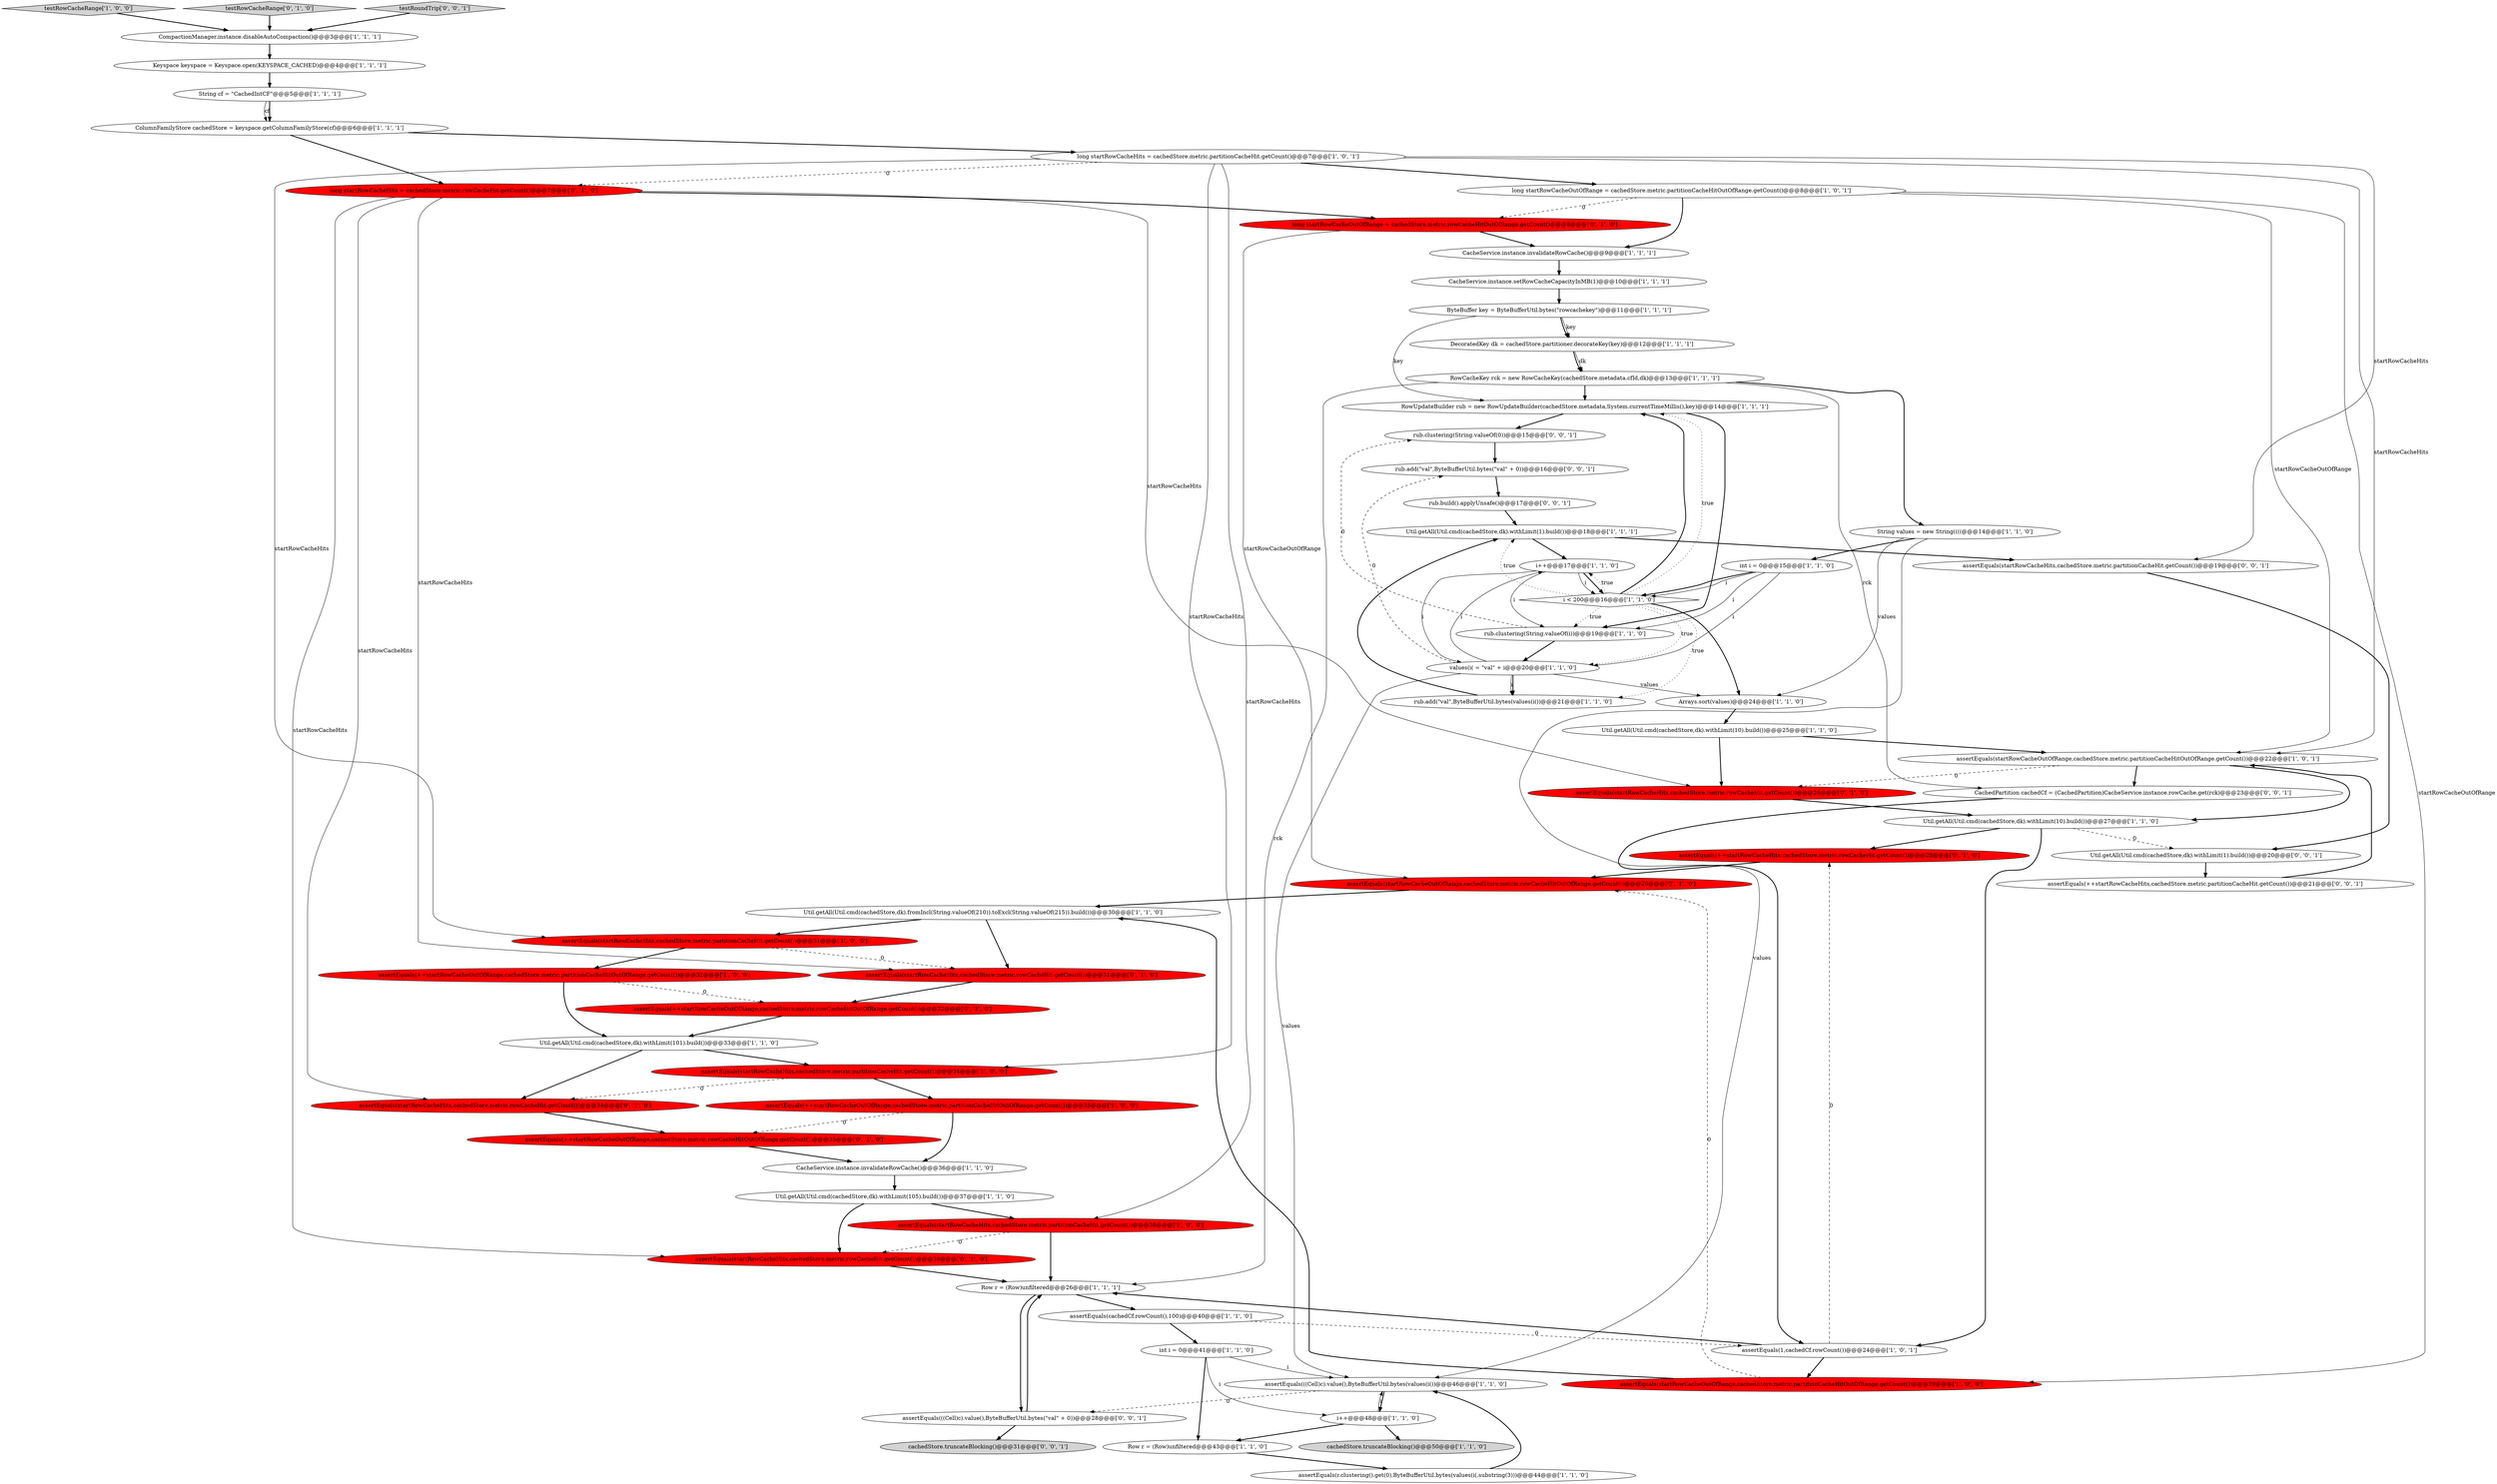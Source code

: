 digraph {
36 [style = filled, label = "CompactionManager.instance.disableAutoCompaction()@@@3@@@['1', '1', '1']", fillcolor = white, shape = ellipse image = "AAA0AAABBB1BBB"];
11 [style = filled, label = "ByteBuffer key = ByteBufferUtil.bytes(\"rowcachekey\")@@@11@@@['1', '1', '1']", fillcolor = white, shape = ellipse image = "AAA0AAABBB1BBB"];
32 [style = filled, label = "Util.getAll(Util.cmd(cachedStore,dk).withLimit(1).build())@@@18@@@['1', '1', '1']", fillcolor = white, shape = ellipse image = "AAA0AAABBB1BBB"];
29 [style = filled, label = "Keyspace keyspace = Keyspace.open(KEYSPACE_CACHED)@@@4@@@['1', '1', '1']", fillcolor = white, shape = ellipse image = "AAA0AAABBB1BBB"];
48 [style = filled, label = "assertEquals(startRowCacheHits,cachedStore.metric.rowCacheHit.getCount())@@@31@@@['0', '1', '0']", fillcolor = red, shape = ellipse image = "AAA1AAABBB2BBB"];
50 [style = filled, label = "assertEquals(++startRowCacheHits,cachedStore.metric.rowCacheHit.getCount())@@@28@@@['0', '1', '0']", fillcolor = red, shape = ellipse image = "AAA1AAABBB2BBB"];
51 [style = filled, label = "assertEquals(++startRowCacheOutOfRange,cachedStore.metric.rowCacheHitOutOfRange.getCount())@@@32@@@['0', '1', '0']", fillcolor = red, shape = ellipse image = "AAA1AAABBB2BBB"];
60 [style = filled, label = "rub.add(\"val\",ByteBufferUtil.bytes(\"val\" + 0))@@@16@@@['0', '0', '1']", fillcolor = white, shape = ellipse image = "AAA0AAABBB3BBB"];
47 [style = filled, label = "assertEquals(startRowCacheOutOfRange,cachedStore.metric.rowCacheHitOutOfRange.getCount())@@@29@@@['0', '1', '0']", fillcolor = red, shape = ellipse image = "AAA1AAABBB2BBB"];
35 [style = filled, label = "testRowCacheRange['1', '0', '0']", fillcolor = lightgray, shape = diamond image = "AAA0AAABBB1BBB"];
56 [style = filled, label = "rub.clustering(String.valueOf(0))@@@15@@@['0', '0', '1']", fillcolor = white, shape = ellipse image = "AAA0AAABBB3BBB"];
5 [style = filled, label = "long startRowCacheHits = cachedStore.metric.partitionCacheHit.getCount()@@@7@@@['1', '0', '1']", fillcolor = white, shape = ellipse image = "AAA0AAABBB1BBB"];
25 [style = filled, label = "Util.getAll(Util.cmd(cachedStore,dk).withLimit(101).build())@@@33@@@['1', '1', '0']", fillcolor = white, shape = ellipse image = "AAA0AAABBB1BBB"];
31 [style = filled, label = "cachedStore.truncateBlocking()@@@50@@@['1', '1', '0']", fillcolor = lightgray, shape = ellipse image = "AAA0AAABBB1BBB"];
0 [style = filled, label = "long startRowCacheOutOfRange = cachedStore.metric.partitionCacheHitOutOfRange.getCount()@@@8@@@['1', '0', '1']", fillcolor = white, shape = ellipse image = "AAA0AAABBB1BBB"];
58 [style = filled, label = "Util.getAll(Util.cmd(cachedStore,dk).withLimit(1).build())@@@20@@@['0', '0', '1']", fillcolor = white, shape = ellipse image = "AAA0AAABBB3BBB"];
10 [style = filled, label = "values(i( = \"val\" + i@@@20@@@['1', '1', '0']", fillcolor = white, shape = ellipse image = "AAA0AAABBB1BBB"];
16 [style = filled, label = "assertEquals(++startRowCacheOutOfRange,cachedStore.metric.partitionCacheHitOutOfRange.getCount())@@@32@@@['1', '0', '0']", fillcolor = red, shape = ellipse image = "AAA1AAABBB1BBB"];
26 [style = filled, label = "RowCacheKey rck = new RowCacheKey(cachedStore.metadata.cfId,dk)@@@13@@@['1', '1', '1']", fillcolor = white, shape = ellipse image = "AAA0AAABBB1BBB"];
49 [style = filled, label = "assertEquals(startRowCacheHits,cachedStore.metric.rowCacheHit.getCount())@@@38@@@['0', '1', '0']", fillcolor = red, shape = ellipse image = "AAA1AAABBB2BBB"];
61 [style = filled, label = "assertEquals(++startRowCacheHits,cachedStore.metric.partitionCacheHit.getCount())@@@21@@@['0', '0', '1']", fillcolor = white, shape = ellipse image = "AAA0AAABBB3BBB"];
20 [style = filled, label = "rub.clustering(String.valueOf(i))@@@19@@@['1', '1', '0']", fillcolor = white, shape = ellipse image = "AAA0AAABBB1BBB"];
6 [style = filled, label = "Util.getAll(Util.cmd(cachedStore,dk).withLimit(10).build())@@@25@@@['1', '1', '0']", fillcolor = white, shape = ellipse image = "AAA0AAABBB1BBB"];
8 [style = filled, label = "String cf = \"CachedIntCF\"@@@5@@@['1', '1', '1']", fillcolor = white, shape = ellipse image = "AAA0AAABBB1BBB"];
3 [style = filled, label = "i++@@@17@@@['1', '1', '0']", fillcolor = white, shape = ellipse image = "AAA0AAABBB1BBB"];
19 [style = filled, label = "String values = new String((((@@@14@@@['1', '1', '0']", fillcolor = white, shape = ellipse image = "AAA0AAABBB1BBB"];
4 [style = filled, label = "assertEquals(((Cell)c).value(),ByteBufferUtil.bytes(values(i())@@@46@@@['1', '1', '0']", fillcolor = white, shape = ellipse image = "AAA0AAABBB1BBB"];
21 [style = filled, label = "assertEquals(startRowCacheHits,cachedStore.metric.partitionCacheHit.getCount())@@@31@@@['1', '0', '0']", fillcolor = red, shape = ellipse image = "AAA1AAABBB1BBB"];
43 [style = filled, label = "Util.getAll(Util.cmd(cachedStore,dk).withLimit(10).build())@@@27@@@['1', '1', '0']", fillcolor = white, shape = ellipse image = "AAA0AAABBB1BBB"];
54 [style = filled, label = "assertEquals(startRowCacheHits,cachedStore.metric.rowCacheHit.getCount())@@@34@@@['0', '1', '0']", fillcolor = red, shape = ellipse image = "AAA1AAABBB2BBB"];
64 [style = filled, label = "CachedPartition cachedCf = (CachedPartition)CacheService.instance.rowCache.get(rck)@@@23@@@['0', '0', '1']", fillcolor = white, shape = ellipse image = "AAA0AAABBB3BBB"];
62 [style = filled, label = "assertEquals(startRowCacheHits,cachedStore.metric.partitionCacheHit.getCount())@@@19@@@['0', '0', '1']", fillcolor = white, shape = ellipse image = "AAA0AAABBB3BBB"];
14 [style = filled, label = "CacheService.instance.setRowCacheCapacityInMB(1)@@@10@@@['1', '1', '1']", fillcolor = white, shape = ellipse image = "AAA0AAABBB1BBB"];
44 [style = filled, label = "assertEquals(startRowCacheHits,cachedStore.metric.rowCacheHit.getCount())@@@26@@@['0', '1', '0']", fillcolor = red, shape = ellipse image = "AAA1AAABBB2BBB"];
55 [style = filled, label = "rub.build().applyUnsafe()@@@17@@@['0', '0', '1']", fillcolor = white, shape = ellipse image = "AAA0AAABBB3BBB"];
45 [style = filled, label = "testRowCacheRange['0', '1', '0']", fillcolor = lightgray, shape = diamond image = "AAA0AAABBB2BBB"];
12 [style = filled, label = "Row r = (Row)unfiltered@@@43@@@['1', '1', '0']", fillcolor = white, shape = ellipse image = "AAA0AAABBB1BBB"];
23 [style = filled, label = "assertEquals(startRowCacheOutOfRange,cachedStore.metric.partitionCacheHitOutOfRange.getCount())@@@22@@@['1', '0', '1']", fillcolor = white, shape = ellipse image = "AAA0AAABBB1BBB"];
37 [style = filled, label = "Util.getAll(Util.cmd(cachedStore,dk).withLimit(105).build())@@@37@@@['1', '1', '0']", fillcolor = white, shape = ellipse image = "AAA0AAABBB1BBB"];
9 [style = filled, label = "RowUpdateBuilder rub = new RowUpdateBuilder(cachedStore.metadata,System.currentTimeMillis(),key)@@@14@@@['1', '1', '1']", fillcolor = white, shape = ellipse image = "AAA0AAABBB1BBB"];
63 [style = filled, label = "assertEquals(((Cell)c).value(),ByteBufferUtil.bytes(\"val\" + 0))@@@28@@@['0', '0', '1']", fillcolor = white, shape = ellipse image = "AAA0AAABBB3BBB"];
2 [style = filled, label = "i < 200@@@16@@@['1', '1', '0']", fillcolor = white, shape = diamond image = "AAA0AAABBB1BBB"];
22 [style = filled, label = "CacheService.instance.invalidateRowCache()@@@9@@@['1', '1', '1']", fillcolor = white, shape = ellipse image = "AAA0AAABBB1BBB"];
53 [style = filled, label = "long startRowCacheHits = cachedStore.metric.rowCacheHit.getCount()@@@7@@@['0', '1', '0']", fillcolor = red, shape = ellipse image = "AAA1AAABBB2BBB"];
57 [style = filled, label = "cachedStore.truncateBlocking()@@@31@@@['0', '0', '1']", fillcolor = lightgray, shape = ellipse image = "AAA0AAABBB3BBB"];
41 [style = filled, label = "i++@@@48@@@['1', '1', '0']", fillcolor = white, shape = ellipse image = "AAA0AAABBB1BBB"];
28 [style = filled, label = "int i = 0@@@41@@@['1', '1', '0']", fillcolor = white, shape = ellipse image = "AAA0AAABBB1BBB"];
15 [style = filled, label = "assertEquals(++startRowCacheOutOfRange,cachedStore.metric.partitionCacheHitOutOfRange.getCount())@@@35@@@['1', '0', '0']", fillcolor = red, shape = ellipse image = "AAA1AAABBB1BBB"];
13 [style = filled, label = "assertEquals(1,cachedCf.rowCount())@@@24@@@['1', '0', '1']", fillcolor = white, shape = ellipse image = "AAA0AAABBB1BBB"];
24 [style = filled, label = "int i = 0@@@15@@@['1', '1', '0']", fillcolor = white, shape = ellipse image = "AAA0AAABBB1BBB"];
39 [style = filled, label = "rub.add(\"val\",ByteBufferUtil.bytes(values(i())@@@21@@@['1', '1', '0']", fillcolor = white, shape = ellipse image = "AAA0AAABBB1BBB"];
38 [style = filled, label = "DecoratedKey dk = cachedStore.partitioner.decorateKey(key)@@@12@@@['1', '1', '1']", fillcolor = white, shape = ellipse image = "AAA0AAABBB1BBB"];
27 [style = filled, label = "ColumnFamilyStore cachedStore = keyspace.getColumnFamilyStore(cf)@@@6@@@['1', '1', '1']", fillcolor = white, shape = ellipse image = "AAA0AAABBB1BBB"];
7 [style = filled, label = "Util.getAll(Util.cmd(cachedStore,dk).fromIncl(String.valueOf(210)).toExcl(String.valueOf(215)).build())@@@30@@@['1', '1', '0']", fillcolor = white, shape = ellipse image = "AAA0AAABBB1BBB"];
59 [style = filled, label = "testRoundTrip['0', '0', '1']", fillcolor = lightgray, shape = diamond image = "AAA0AAABBB3BBB"];
1 [style = filled, label = "assertEquals(cachedCf.rowCount(),100)@@@40@@@['1', '1', '0']", fillcolor = white, shape = ellipse image = "AAA0AAABBB1BBB"];
33 [style = filled, label = "assertEquals(startRowCacheOutOfRange,cachedStore.metric.partitionCacheHitOutOfRange.getCount())@@@29@@@['1', '0', '0']", fillcolor = red, shape = ellipse image = "AAA1AAABBB1BBB"];
46 [style = filled, label = "long startRowCacheOutOfRange = cachedStore.metric.rowCacheHitOutOfRange.getCount()@@@8@@@['0', '1', '0']", fillcolor = red, shape = ellipse image = "AAA1AAABBB2BBB"];
52 [style = filled, label = "assertEquals(++startRowCacheOutOfRange,cachedStore.metric.rowCacheHitOutOfRange.getCount())@@@35@@@['0', '1', '0']", fillcolor = red, shape = ellipse image = "AAA1AAABBB2BBB"];
34 [style = filled, label = "Row r = (Row)unfiltered@@@26@@@['1', '1', '1']", fillcolor = white, shape = ellipse image = "AAA0AAABBB1BBB"];
40 [style = filled, label = "assertEquals(startRowCacheHits,cachedStore.metric.partitionCacheHit.getCount())@@@38@@@['1', '0', '0']", fillcolor = red, shape = ellipse image = "AAA1AAABBB1BBB"];
17 [style = filled, label = "assertEquals(startRowCacheHits,cachedStore.metric.partitionCacheHit.getCount())@@@34@@@['1', '0', '0']", fillcolor = red, shape = ellipse image = "AAA1AAABBB1BBB"];
30 [style = filled, label = "CacheService.instance.invalidateRowCache()@@@36@@@['1', '1', '0']", fillcolor = white, shape = ellipse image = "AAA0AAABBB1BBB"];
18 [style = filled, label = "Arrays.sort(values)@@@24@@@['1', '1', '0']", fillcolor = white, shape = ellipse image = "AAA0AAABBB1BBB"];
42 [style = filled, label = "assertEquals(r.clustering().get(0),ByteBufferUtil.bytes(values(i(.substring(3)))@@@44@@@['1', '1', '0']", fillcolor = white, shape = ellipse image = "AAA0AAABBB1BBB"];
28->4 [style = solid, label="i"];
43->58 [style = dashed, label="0"];
64->13 [style = bold, label=""];
13->50 [style = dashed, label="0"];
37->49 [style = bold, label=""];
47->7 [style = bold, label=""];
20->56 [style = dashed, label="0"];
36->29 [style = bold, label=""];
24->20 [style = solid, label="i"];
63->34 [style = bold, label=""];
46->47 [style = solid, label="startRowCacheOutOfRange"];
26->9 [style = bold, label=""];
12->42 [style = bold, label=""];
7->48 [style = bold, label=""];
33->47 [style = dashed, label="0"];
19->24 [style = bold, label=""];
1->28 [style = bold, label=""];
48->51 [style = bold, label=""];
37->40 [style = bold, label=""];
32->62 [style = bold, label=""];
9->56 [style = bold, label=""];
0->23 [style = solid, label="startRowCacheOutOfRange"];
10->39 [style = bold, label=""];
5->0 [style = bold, label=""];
2->39 [style = dotted, label="true"];
8->27 [style = solid, label="cf"];
3->20 [style = solid, label="i"];
21->48 [style = dashed, label="0"];
10->4 [style = solid, label="values"];
21->16 [style = bold, label=""];
15->52 [style = dashed, label="0"];
38->26 [style = bold, label=""];
27->5 [style = bold, label=""];
0->33 [style = solid, label="startRowCacheOutOfRange"];
8->27 [style = bold, label=""];
32->3 [style = bold, label=""];
14->11 [style = bold, label=""];
2->10 [style = dotted, label="true"];
33->7 [style = bold, label=""];
2->3 [style = dotted, label="true"];
54->52 [style = bold, label=""];
2->20 [style = dotted, label="true"];
13->34 [style = bold, label=""];
3->2 [style = solid, label="i"];
53->48 [style = solid, label="startRowCacheHits"];
40->49 [style = dashed, label="0"];
41->4 [style = solid, label="i"];
27->53 [style = bold, label=""];
2->18 [style = bold, label=""];
40->34 [style = bold, label=""];
2->9 [style = bold, label=""];
10->39 [style = solid, label="i"];
11->38 [style = solid, label="key"];
16->51 [style = dashed, label="0"];
43->13 [style = bold, label=""];
60->55 [style = bold, label=""];
3->10 [style = solid, label="i"];
4->63 [style = dashed, label="0"];
3->2 [style = bold, label=""];
11->9 [style = solid, label="key"];
17->15 [style = bold, label=""];
23->64 [style = bold, label=""];
51->25 [style = bold, label=""];
53->54 [style = solid, label="startRowCacheHits"];
55->32 [style = bold, label=""];
22->14 [style = bold, label=""];
58->61 [style = bold, label=""];
6->23 [style = bold, label=""];
56->60 [style = bold, label=""];
23->43 [style = bold, label=""];
45->36 [style = bold, label=""];
63->57 [style = bold, label=""];
28->41 [style = solid, label="i"];
5->17 [style = solid, label="startRowCacheHits"];
9->20 [style = bold, label=""];
28->12 [style = bold, label=""];
26->19 [style = bold, label=""];
25->17 [style = bold, label=""];
6->44 [style = bold, label=""];
4->41 [style = bold, label=""];
5->62 [style = solid, label="startRowCacheHits"];
42->4 [style = bold, label=""];
53->46 [style = bold, label=""];
2->9 [style = dotted, label="true"];
10->18 [style = solid, label="values"];
18->6 [style = bold, label=""];
61->23 [style = bold, label=""];
39->32 [style = bold, label=""];
26->64 [style = solid, label="rck"];
41->31 [style = bold, label=""];
41->12 [style = bold, label=""];
0->46 [style = dashed, label="0"];
25->54 [style = bold, label=""];
5->40 [style = solid, label="startRowCacheHits"];
46->22 [style = bold, label=""];
29->8 [style = bold, label=""];
11->38 [style = bold, label=""];
43->50 [style = bold, label=""];
24->2 [style = bold, label=""];
34->1 [style = bold, label=""];
24->2 [style = solid, label="i"];
24->10 [style = solid, label="i"];
62->58 [style = bold, label=""];
16->25 [style = bold, label=""];
15->30 [style = bold, label=""];
30->37 [style = bold, label=""];
19->18 [style = solid, label="values"];
49->34 [style = bold, label=""];
5->23 [style = solid, label="startRowCacheHits"];
5->53 [style = dashed, label="0"];
44->43 [style = bold, label=""];
20->10 [style = bold, label=""];
1->13 [style = dashed, label="0"];
2->32 [style = dotted, label="true"];
53->49 [style = solid, label="startRowCacheHits"];
26->34 [style = solid, label="rck"];
23->44 [style = dashed, label="0"];
38->26 [style = solid, label="dk"];
50->47 [style = bold, label=""];
0->22 [style = bold, label=""];
19->4 [style = solid, label="values"];
10->60 [style = dashed, label="0"];
5->21 [style = solid, label="startRowCacheHits"];
7->21 [style = bold, label=""];
59->36 [style = bold, label=""];
53->44 [style = solid, label="startRowCacheHits"];
35->36 [style = bold, label=""];
13->33 [style = bold, label=""];
52->30 [style = bold, label=""];
10->3 [style = solid, label="i"];
17->54 [style = dashed, label="0"];
34->63 [style = bold, label=""];
}
